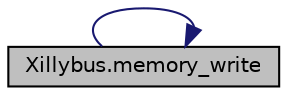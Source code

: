 digraph "Xillybus.memory_write"
{
 // LATEX_PDF_SIZE
  edge [fontname="Helvetica",fontsize="10",labelfontname="Helvetica",labelfontsize="10"];
  node [fontname="Helvetica",fontsize="10",shape=record];
  rankdir="LR";
  Node1 [label="Xillybus.memory_write",height=0.2,width=0.4,color="black", fillcolor="grey75", style="filled", fontcolor="black",tooltip="reads a byte from a rc2f memory file"];
  Node1 -> Node1 [color="midnightblue",fontsize="10",style="solid",fontname="Helvetica"];
}
